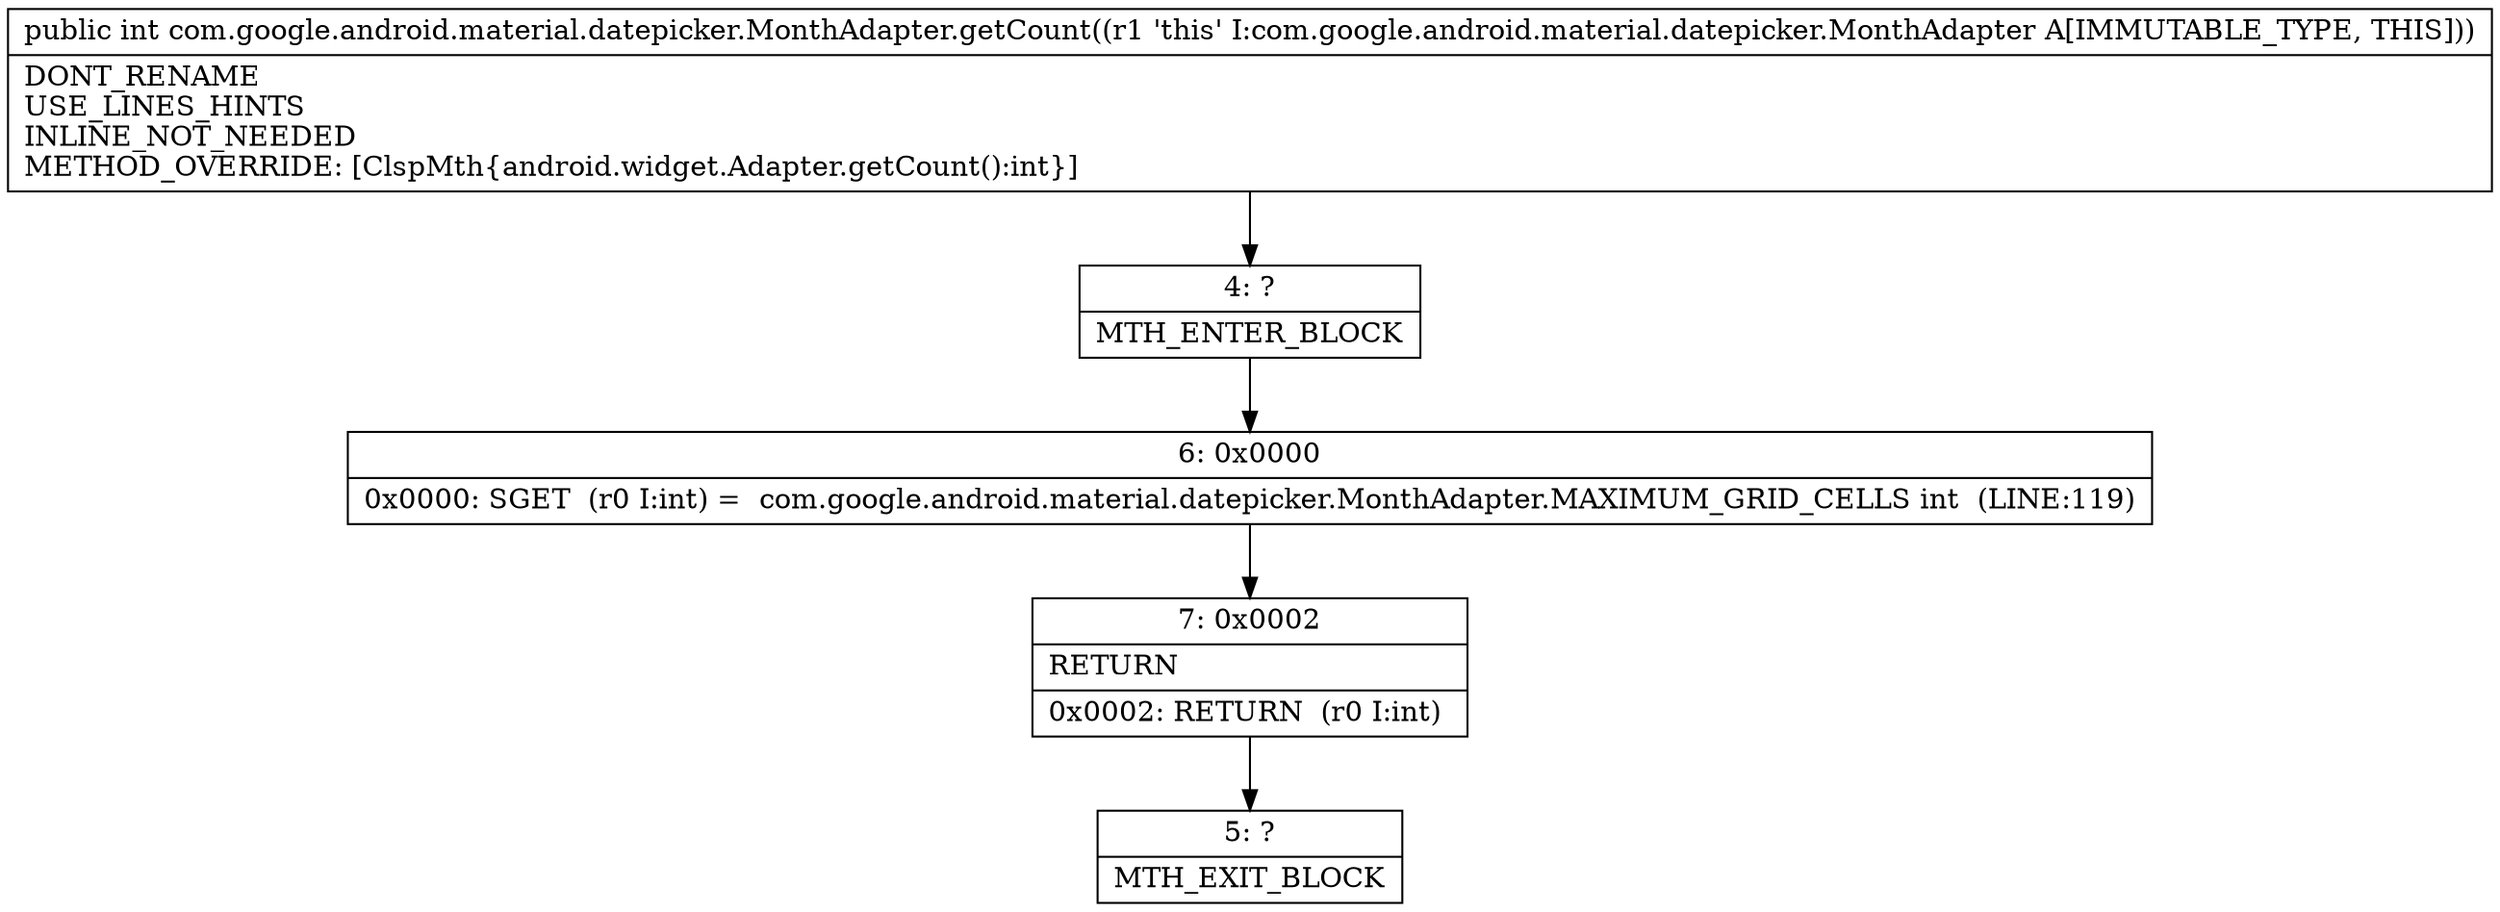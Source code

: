 digraph "CFG forcom.google.android.material.datepicker.MonthAdapter.getCount()I" {
Node_4 [shape=record,label="{4\:\ ?|MTH_ENTER_BLOCK\l}"];
Node_6 [shape=record,label="{6\:\ 0x0000|0x0000: SGET  (r0 I:int) =  com.google.android.material.datepicker.MonthAdapter.MAXIMUM_GRID_CELLS int  (LINE:119)\l}"];
Node_7 [shape=record,label="{7\:\ 0x0002|RETURN\l|0x0002: RETURN  (r0 I:int) \l}"];
Node_5 [shape=record,label="{5\:\ ?|MTH_EXIT_BLOCK\l}"];
MethodNode[shape=record,label="{public int com.google.android.material.datepicker.MonthAdapter.getCount((r1 'this' I:com.google.android.material.datepicker.MonthAdapter A[IMMUTABLE_TYPE, THIS]))  | DONT_RENAME\lUSE_LINES_HINTS\lINLINE_NOT_NEEDED\lMETHOD_OVERRIDE: [ClspMth\{android.widget.Adapter.getCount():int\}]\l}"];
MethodNode -> Node_4;Node_4 -> Node_6;
Node_6 -> Node_7;
Node_7 -> Node_5;
}

